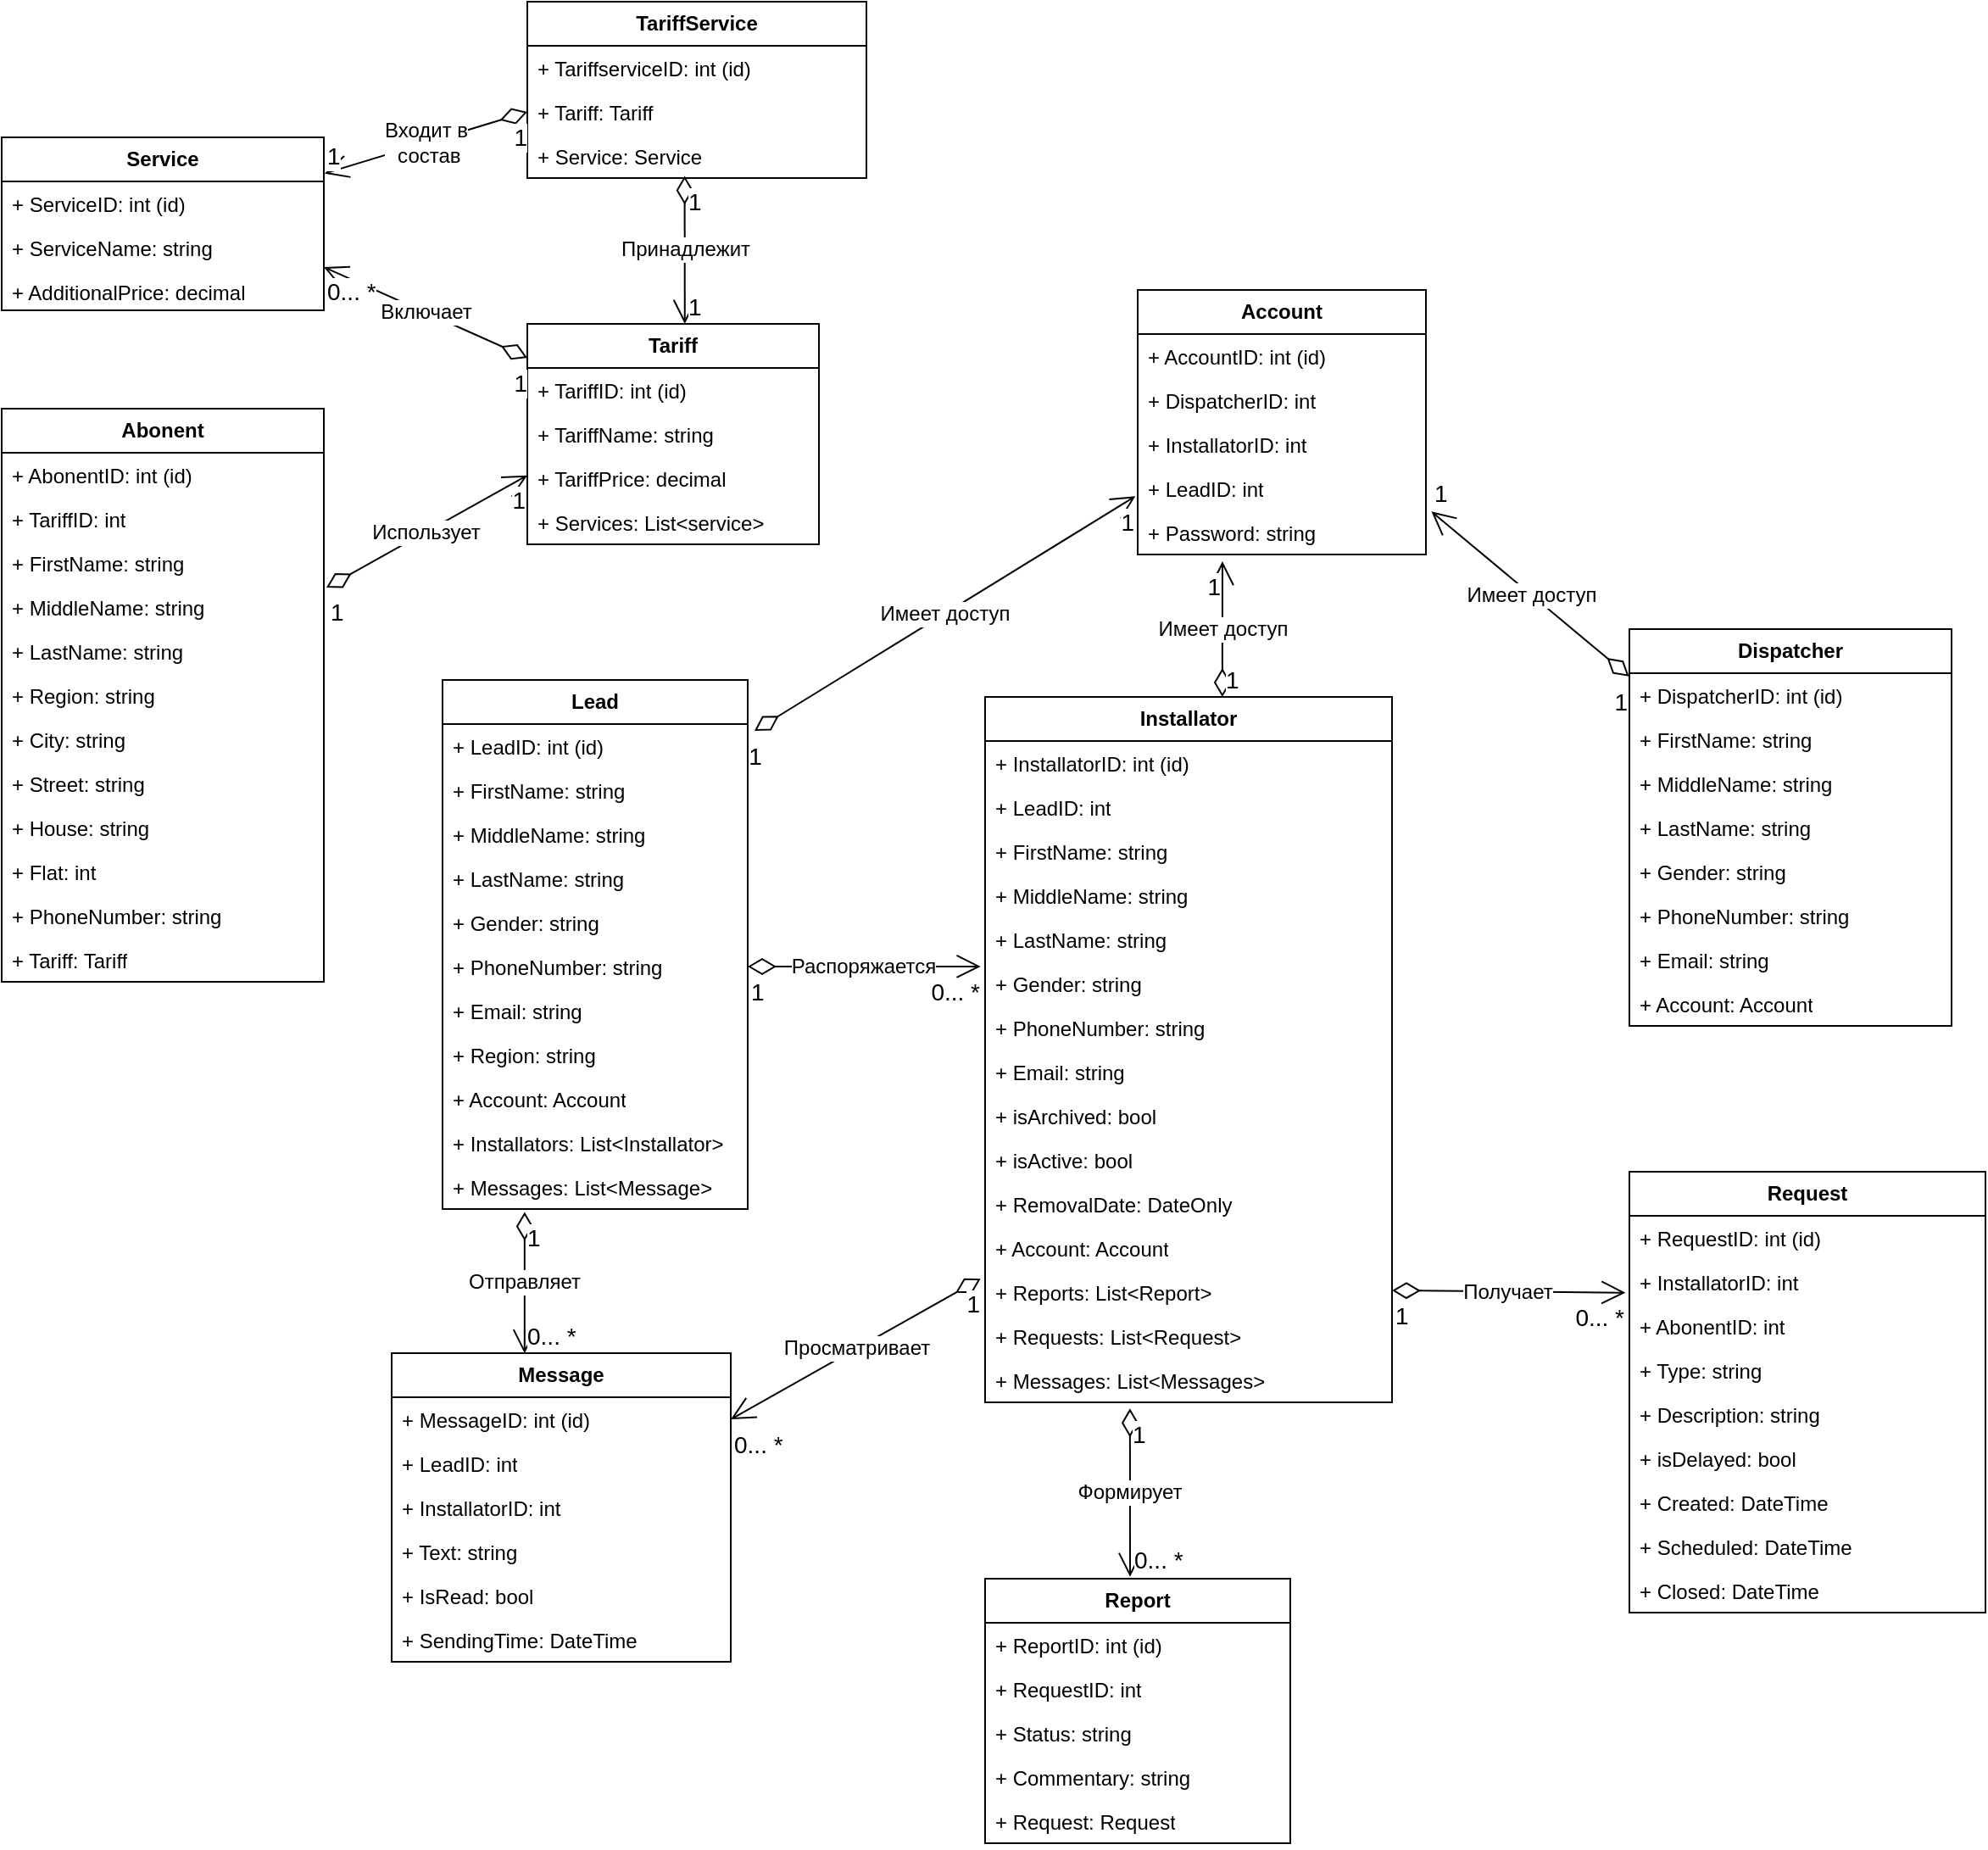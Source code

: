 <mxfile version="24.7.5">
  <diagram id="C5RBs43oDa-KdzZeNtuy" name="Page-1">
    <mxGraphModel dx="2226" dy="1195" grid="0" gridSize="10" guides="1" tooltips="1" connect="1" arrows="1" fold="1" page="1" pageScale="1" pageWidth="827" pageHeight="1169" math="0" shadow="0">
      <root>
        <mxCell id="WIyWlLk6GJQsqaUBKTNV-0" />
        <mxCell id="WIyWlLk6GJQsqaUBKTNV-1" parent="WIyWlLk6GJQsqaUBKTNV-0" />
        <mxCell id="ZygjGXT3M7OOx8VJVT66-5" value="Abonent" style="swimlane;fontStyle=1;childLayout=stackLayout;horizontal=1;startSize=26;fillColor=none;horizontalStack=0;resizeParent=1;resizeParentMax=0;resizeLast=0;collapsible=1;marginBottom=0;whiteSpace=wrap;html=1;fontSize=12;" parent="WIyWlLk6GJQsqaUBKTNV-1" vertex="1">
          <mxGeometry x="-50" y="430" width="190" height="338" as="geometry" />
        </mxCell>
        <mxCell id="ZygjGXT3M7OOx8VJVT66-6" value="+ AbonentID: int (id)" style="text;strokeColor=none;fillColor=none;align=left;verticalAlign=top;spacingLeft=4;spacingRight=4;overflow=hidden;rotatable=0;points=[[0,0.5],[1,0.5]];portConstraint=eastwest;whiteSpace=wrap;html=1;" parent="ZygjGXT3M7OOx8VJVT66-5" vertex="1">
          <mxGeometry y="26" width="190" height="26" as="geometry" />
        </mxCell>
        <mxCell id="ZygjGXT3M7OOx8VJVT66-7" value="+ TariffID: int" style="text;strokeColor=none;fillColor=none;align=left;verticalAlign=top;spacingLeft=4;spacingRight=4;overflow=hidden;rotatable=0;points=[[0,0.5],[1,0.5]];portConstraint=eastwest;whiteSpace=wrap;html=1;" parent="ZygjGXT3M7OOx8VJVT66-5" vertex="1">
          <mxGeometry y="52" width="190" height="26" as="geometry" />
        </mxCell>
        <mxCell id="ZygjGXT3M7OOx8VJVT66-8" value="+ FirstName: string" style="text;strokeColor=none;fillColor=none;align=left;verticalAlign=top;spacingLeft=4;spacingRight=4;overflow=hidden;rotatable=0;points=[[0,0.5],[1,0.5]];portConstraint=eastwest;whiteSpace=wrap;html=1;" parent="ZygjGXT3M7OOx8VJVT66-5" vertex="1">
          <mxGeometry y="78" width="190" height="26" as="geometry" />
        </mxCell>
        <mxCell id="ZygjGXT3M7OOx8VJVT66-57" value="+ MiddleName: string" style="text;strokeColor=none;fillColor=none;align=left;verticalAlign=top;spacingLeft=4;spacingRight=4;overflow=hidden;rotatable=0;points=[[0,0.5],[1,0.5]];portConstraint=eastwest;whiteSpace=wrap;html=1;" parent="ZygjGXT3M7OOx8VJVT66-5" vertex="1">
          <mxGeometry y="104" width="190" height="26" as="geometry" />
        </mxCell>
        <mxCell id="ZygjGXT3M7OOx8VJVT66-56" value="+ LastName: string" style="text;strokeColor=none;fillColor=none;align=left;verticalAlign=top;spacingLeft=4;spacingRight=4;overflow=hidden;rotatable=0;points=[[0,0.5],[1,0.5]];portConstraint=eastwest;whiteSpace=wrap;html=1;" parent="ZygjGXT3M7OOx8VJVT66-5" vertex="1">
          <mxGeometry y="130" width="190" height="26" as="geometry" />
        </mxCell>
        <mxCell id="ZygjGXT3M7OOx8VJVT66-55" value="+ Region: string" style="text;strokeColor=none;fillColor=none;align=left;verticalAlign=top;spacingLeft=4;spacingRight=4;overflow=hidden;rotatable=0;points=[[0,0.5],[1,0.5]];portConstraint=eastwest;whiteSpace=wrap;html=1;" parent="ZygjGXT3M7OOx8VJVT66-5" vertex="1">
          <mxGeometry y="156" width="190" height="26" as="geometry" />
        </mxCell>
        <mxCell id="ZygjGXT3M7OOx8VJVT66-54" value="+ City: string" style="text;strokeColor=none;fillColor=none;align=left;verticalAlign=top;spacingLeft=4;spacingRight=4;overflow=hidden;rotatable=0;points=[[0,0.5],[1,0.5]];portConstraint=eastwest;whiteSpace=wrap;html=1;" parent="ZygjGXT3M7OOx8VJVT66-5" vertex="1">
          <mxGeometry y="182" width="190" height="26" as="geometry" />
        </mxCell>
        <mxCell id="ZygjGXT3M7OOx8VJVT66-53" value="+ Street: string" style="text;strokeColor=none;fillColor=none;align=left;verticalAlign=top;spacingLeft=4;spacingRight=4;overflow=hidden;rotatable=0;points=[[0,0.5],[1,0.5]];portConstraint=eastwest;whiteSpace=wrap;html=1;" parent="ZygjGXT3M7OOx8VJVT66-5" vertex="1">
          <mxGeometry y="208" width="190" height="26" as="geometry" />
        </mxCell>
        <mxCell id="ZygjGXT3M7OOx8VJVT66-52" value="+ House: string" style="text;strokeColor=none;fillColor=none;align=left;verticalAlign=top;spacingLeft=4;spacingRight=4;overflow=hidden;rotatable=0;points=[[0,0.5],[1,0.5]];portConstraint=eastwest;whiteSpace=wrap;html=1;" parent="ZygjGXT3M7OOx8VJVT66-5" vertex="1">
          <mxGeometry y="234" width="190" height="26" as="geometry" />
        </mxCell>
        <mxCell id="ZygjGXT3M7OOx8VJVT66-51" value="+ Flat: int" style="text;strokeColor=none;fillColor=none;align=left;verticalAlign=top;spacingLeft=4;spacingRight=4;overflow=hidden;rotatable=0;points=[[0,0.5],[1,0.5]];portConstraint=eastwest;whiteSpace=wrap;html=1;" parent="ZygjGXT3M7OOx8VJVT66-5" vertex="1">
          <mxGeometry y="260" width="190" height="26" as="geometry" />
        </mxCell>
        <mxCell id="ZygjGXT3M7OOx8VJVT66-50" value="+ PhoneNumber: string" style="text;strokeColor=none;fillColor=none;align=left;verticalAlign=top;spacingLeft=4;spacingRight=4;overflow=hidden;rotatable=0;points=[[0,0.5],[1,0.5]];portConstraint=eastwest;whiteSpace=wrap;html=1;" parent="ZygjGXT3M7OOx8VJVT66-5" vertex="1">
          <mxGeometry y="286" width="190" height="26" as="geometry" />
        </mxCell>
        <mxCell id="ZygjGXT3M7OOx8VJVT66-49" value="+ Tariff: Tariff" style="text;strokeColor=none;fillColor=none;align=left;verticalAlign=top;spacingLeft=4;spacingRight=4;overflow=hidden;rotatable=0;points=[[0,0.5],[1,0.5]];portConstraint=eastwest;whiteSpace=wrap;html=1;" parent="ZygjGXT3M7OOx8VJVT66-5" vertex="1">
          <mxGeometry y="312" width="190" height="26" as="geometry" />
        </mxCell>
        <mxCell id="ZygjGXT3M7OOx8VJVT66-9" value="Account" style="swimlane;fontStyle=1;childLayout=stackLayout;horizontal=1;startSize=26;fillColor=none;horizontalStack=0;resizeParent=1;resizeParentMax=0;resizeLast=0;collapsible=1;marginBottom=0;whiteSpace=wrap;html=1;fontSize=12;" parent="WIyWlLk6GJQsqaUBKTNV-1" vertex="1">
          <mxGeometry x="620" y="360" width="170" height="156" as="geometry" />
        </mxCell>
        <mxCell id="ZygjGXT3M7OOx8VJVT66-10" value="+ AccountID: int (id)" style="text;strokeColor=none;fillColor=none;align=left;verticalAlign=top;spacingLeft=4;spacingRight=4;overflow=hidden;rotatable=0;points=[[0,0.5],[1,0.5]];portConstraint=eastwest;whiteSpace=wrap;html=1;" parent="ZygjGXT3M7OOx8VJVT66-9" vertex="1">
          <mxGeometry y="26" width="170" height="26" as="geometry" />
        </mxCell>
        <mxCell id="ZygjGXT3M7OOx8VJVT66-11" value="+ DispatcherID: int" style="text;strokeColor=none;fillColor=none;align=left;verticalAlign=top;spacingLeft=4;spacingRight=4;overflow=hidden;rotatable=0;points=[[0,0.5],[1,0.5]];portConstraint=eastwest;whiteSpace=wrap;html=1;" parent="ZygjGXT3M7OOx8VJVT66-9" vertex="1">
          <mxGeometry y="52" width="170" height="26" as="geometry" />
        </mxCell>
        <mxCell id="ZygjGXT3M7OOx8VJVT66-12" value="+ InstallatorID: int" style="text;strokeColor=none;fillColor=none;align=left;verticalAlign=top;spacingLeft=4;spacingRight=4;overflow=hidden;rotatable=0;points=[[0,0.5],[1,0.5]];portConstraint=eastwest;whiteSpace=wrap;html=1;" parent="ZygjGXT3M7OOx8VJVT66-9" vertex="1">
          <mxGeometry y="78" width="170" height="26" as="geometry" />
        </mxCell>
        <mxCell id="ZygjGXT3M7OOx8VJVT66-59" value="+ LeadID: int" style="text;strokeColor=none;fillColor=none;align=left;verticalAlign=top;spacingLeft=4;spacingRight=4;overflow=hidden;rotatable=0;points=[[0,0.5],[1,0.5]];portConstraint=eastwest;whiteSpace=wrap;html=1;" parent="ZygjGXT3M7OOx8VJVT66-9" vertex="1">
          <mxGeometry y="104" width="170" height="26" as="geometry" />
        </mxCell>
        <mxCell id="ZygjGXT3M7OOx8VJVT66-58" value="+ Password: string" style="text;strokeColor=none;fillColor=none;align=left;verticalAlign=top;spacingLeft=4;spacingRight=4;overflow=hidden;rotatable=0;points=[[0,0.5],[1,0.5]];portConstraint=eastwest;whiteSpace=wrap;html=1;" parent="ZygjGXT3M7OOx8VJVT66-9" vertex="1">
          <mxGeometry y="130" width="170" height="26" as="geometry" />
        </mxCell>
        <mxCell id="ZygjGXT3M7OOx8VJVT66-13" value="Dispatcher" style="swimlane;fontStyle=1;childLayout=stackLayout;horizontal=1;startSize=26;fillColor=none;horizontalStack=0;resizeParent=1;resizeParentMax=0;resizeLast=0;collapsible=1;marginBottom=0;whiteSpace=wrap;html=1;fontSize=12;" parent="WIyWlLk6GJQsqaUBKTNV-1" vertex="1">
          <mxGeometry x="910" y="560" width="190" height="234" as="geometry" />
        </mxCell>
        <mxCell id="ZygjGXT3M7OOx8VJVT66-14" value="+ DispatcherID: int (id)" style="text;strokeColor=none;fillColor=none;align=left;verticalAlign=top;spacingLeft=4;spacingRight=4;overflow=hidden;rotatable=0;points=[[0,0.5],[1,0.5]];portConstraint=eastwest;whiteSpace=wrap;html=1;" parent="ZygjGXT3M7OOx8VJVT66-13" vertex="1">
          <mxGeometry y="26" width="190" height="26" as="geometry" />
        </mxCell>
        <mxCell id="ZygjGXT3M7OOx8VJVT66-15" value="+ FirstName: string" style="text;strokeColor=none;fillColor=none;align=left;verticalAlign=top;spacingLeft=4;spacingRight=4;overflow=hidden;rotatable=0;points=[[0,0.5],[1,0.5]];portConstraint=eastwest;whiteSpace=wrap;html=1;" parent="ZygjGXT3M7OOx8VJVT66-13" vertex="1">
          <mxGeometry y="52" width="190" height="26" as="geometry" />
        </mxCell>
        <mxCell id="ZygjGXT3M7OOx8VJVT66-16" value="+ MiddleName: string" style="text;strokeColor=none;fillColor=none;align=left;verticalAlign=top;spacingLeft=4;spacingRight=4;overflow=hidden;rotatable=0;points=[[0,0.5],[1,0.5]];portConstraint=eastwest;whiteSpace=wrap;html=1;" parent="ZygjGXT3M7OOx8VJVT66-13" vertex="1">
          <mxGeometry y="78" width="190" height="26" as="geometry" />
        </mxCell>
        <mxCell id="ZygjGXT3M7OOx8VJVT66-64" value="+ LastName: string" style="text;strokeColor=none;fillColor=none;align=left;verticalAlign=top;spacingLeft=4;spacingRight=4;overflow=hidden;rotatable=0;points=[[0,0.5],[1,0.5]];portConstraint=eastwest;whiteSpace=wrap;html=1;" parent="ZygjGXT3M7OOx8VJVT66-13" vertex="1">
          <mxGeometry y="104" width="190" height="26" as="geometry" />
        </mxCell>
        <mxCell id="ZygjGXT3M7OOx8VJVT66-63" value="+ Gender: string" style="text;strokeColor=none;fillColor=none;align=left;verticalAlign=top;spacingLeft=4;spacingRight=4;overflow=hidden;rotatable=0;points=[[0,0.5],[1,0.5]];portConstraint=eastwest;whiteSpace=wrap;html=1;" parent="ZygjGXT3M7OOx8VJVT66-13" vertex="1">
          <mxGeometry y="130" width="190" height="26" as="geometry" />
        </mxCell>
        <mxCell id="ZygjGXT3M7OOx8VJVT66-62" value="+ PhoneNumber: string" style="text;strokeColor=none;fillColor=none;align=left;verticalAlign=top;spacingLeft=4;spacingRight=4;overflow=hidden;rotatable=0;points=[[0,0.5],[1,0.5]];portConstraint=eastwest;whiteSpace=wrap;html=1;" parent="ZygjGXT3M7OOx8VJVT66-13" vertex="1">
          <mxGeometry y="156" width="190" height="26" as="geometry" />
        </mxCell>
        <mxCell id="ZygjGXT3M7OOx8VJVT66-61" value="+ Email: string" style="text;strokeColor=none;fillColor=none;align=left;verticalAlign=top;spacingLeft=4;spacingRight=4;overflow=hidden;rotatable=0;points=[[0,0.5],[1,0.5]];portConstraint=eastwest;whiteSpace=wrap;html=1;" parent="ZygjGXT3M7OOx8VJVT66-13" vertex="1">
          <mxGeometry y="182" width="190" height="26" as="geometry" />
        </mxCell>
        <mxCell id="ZygjGXT3M7OOx8VJVT66-60" value="+ Account: Account" style="text;strokeColor=none;fillColor=none;align=left;verticalAlign=top;spacingLeft=4;spacingRight=4;overflow=hidden;rotatable=0;points=[[0,0.5],[1,0.5]];portConstraint=eastwest;whiteSpace=wrap;html=1;" parent="ZygjGXT3M7OOx8VJVT66-13" vertex="1">
          <mxGeometry y="208" width="190" height="26" as="geometry" />
        </mxCell>
        <mxCell id="ZygjGXT3M7OOx8VJVT66-17" value="Installator" style="swimlane;fontStyle=1;childLayout=stackLayout;horizontal=1;startSize=26;fillColor=none;horizontalStack=0;resizeParent=1;resizeParentMax=0;resizeLast=0;collapsible=1;marginBottom=0;whiteSpace=wrap;html=1;fontSize=12;" parent="WIyWlLk6GJQsqaUBKTNV-1" vertex="1">
          <mxGeometry x="530" y="600" width="240" height="416" as="geometry" />
        </mxCell>
        <mxCell id="ZygjGXT3M7OOx8VJVT66-18" value="+ InstallatorID: int (id)" style="text;strokeColor=none;fillColor=none;align=left;verticalAlign=top;spacingLeft=4;spacingRight=4;overflow=hidden;rotatable=0;points=[[0,0.5],[1,0.5]];portConstraint=eastwest;whiteSpace=wrap;html=1;" parent="ZygjGXT3M7OOx8VJVT66-17" vertex="1">
          <mxGeometry y="26" width="240" height="26" as="geometry" />
        </mxCell>
        <mxCell id="ZygjGXT3M7OOx8VJVT66-76" value="+ LeadID: int" style="text;strokeColor=none;fillColor=none;align=left;verticalAlign=top;spacingLeft=4;spacingRight=4;overflow=hidden;rotatable=0;points=[[0,0.5],[1,0.5]];portConstraint=eastwest;whiteSpace=wrap;html=1;" parent="ZygjGXT3M7OOx8VJVT66-17" vertex="1">
          <mxGeometry y="52" width="240" height="26" as="geometry" />
        </mxCell>
        <mxCell id="ZygjGXT3M7OOx8VJVT66-75" value="+ FirstName: string" style="text;strokeColor=none;fillColor=none;align=left;verticalAlign=top;spacingLeft=4;spacingRight=4;overflow=hidden;rotatable=0;points=[[0,0.5],[1,0.5]];portConstraint=eastwest;whiteSpace=wrap;html=1;" parent="ZygjGXT3M7OOx8VJVT66-17" vertex="1">
          <mxGeometry y="78" width="240" height="26" as="geometry" />
        </mxCell>
        <mxCell id="ZygjGXT3M7OOx8VJVT66-74" value="+ MiddleName: string" style="text;strokeColor=none;fillColor=none;align=left;verticalAlign=top;spacingLeft=4;spacingRight=4;overflow=hidden;rotatable=0;points=[[0,0.5],[1,0.5]];portConstraint=eastwest;whiteSpace=wrap;html=1;" parent="ZygjGXT3M7OOx8VJVT66-17" vertex="1">
          <mxGeometry y="104" width="240" height="26" as="geometry" />
        </mxCell>
        <mxCell id="ZygjGXT3M7OOx8VJVT66-73" value="+ LastName: string" style="text;strokeColor=none;fillColor=none;align=left;verticalAlign=top;spacingLeft=4;spacingRight=4;overflow=hidden;rotatable=0;points=[[0,0.5],[1,0.5]];portConstraint=eastwest;whiteSpace=wrap;html=1;" parent="ZygjGXT3M7OOx8VJVT66-17" vertex="1">
          <mxGeometry y="130" width="240" height="26" as="geometry" />
        </mxCell>
        <mxCell id="ZygjGXT3M7OOx8VJVT66-72" value="+ Gender: string" style="text;strokeColor=none;fillColor=none;align=left;verticalAlign=top;spacingLeft=4;spacingRight=4;overflow=hidden;rotatable=0;points=[[0,0.5],[1,0.5]];portConstraint=eastwest;whiteSpace=wrap;html=1;" parent="ZygjGXT3M7OOx8VJVT66-17" vertex="1">
          <mxGeometry y="156" width="240" height="26" as="geometry" />
        </mxCell>
        <mxCell id="ZygjGXT3M7OOx8VJVT66-71" value="+ PhoneNumber: string" style="text;strokeColor=none;fillColor=none;align=left;verticalAlign=top;spacingLeft=4;spacingRight=4;overflow=hidden;rotatable=0;points=[[0,0.5],[1,0.5]];portConstraint=eastwest;whiteSpace=wrap;html=1;" parent="ZygjGXT3M7OOx8VJVT66-17" vertex="1">
          <mxGeometry y="182" width="240" height="26" as="geometry" />
        </mxCell>
        <mxCell id="ZygjGXT3M7OOx8VJVT66-70" value="+ Email: string" style="text;strokeColor=none;fillColor=none;align=left;verticalAlign=top;spacingLeft=4;spacingRight=4;overflow=hidden;rotatable=0;points=[[0,0.5],[1,0.5]];portConstraint=eastwest;whiteSpace=wrap;html=1;" parent="ZygjGXT3M7OOx8VJVT66-17" vertex="1">
          <mxGeometry y="208" width="240" height="26" as="geometry" />
        </mxCell>
        <mxCell id="ZygjGXT3M7OOx8VJVT66-69" value="+ isArchived: bool" style="text;strokeColor=none;fillColor=none;align=left;verticalAlign=top;spacingLeft=4;spacingRight=4;overflow=hidden;rotatable=0;points=[[0,0.5],[1,0.5]];portConstraint=eastwest;whiteSpace=wrap;html=1;" parent="ZygjGXT3M7OOx8VJVT66-17" vertex="1">
          <mxGeometry y="234" width="240" height="26" as="geometry" />
        </mxCell>
        <mxCell id="ZygjGXT3M7OOx8VJVT66-68" value="+ isActive: bool" style="text;strokeColor=none;fillColor=none;align=left;verticalAlign=top;spacingLeft=4;spacingRight=4;overflow=hidden;rotatable=0;points=[[0,0.5],[1,0.5]];portConstraint=eastwest;whiteSpace=wrap;html=1;" parent="ZygjGXT3M7OOx8VJVT66-17" vertex="1">
          <mxGeometry y="260" width="240" height="26" as="geometry" />
        </mxCell>
        <mxCell id="ZygjGXT3M7OOx8VJVT66-67" value="+ RemovalDate: DateOnly" style="text;strokeColor=none;fillColor=none;align=left;verticalAlign=top;spacingLeft=4;spacingRight=4;overflow=hidden;rotatable=0;points=[[0,0.5],[1,0.5]];portConstraint=eastwest;whiteSpace=wrap;html=1;" parent="ZygjGXT3M7OOx8VJVT66-17" vertex="1">
          <mxGeometry y="286" width="240" height="26" as="geometry" />
        </mxCell>
        <mxCell id="ZygjGXT3M7OOx8VJVT66-66" value="+ Account: Account" style="text;strokeColor=none;fillColor=none;align=left;verticalAlign=top;spacingLeft=4;spacingRight=4;overflow=hidden;rotatable=0;points=[[0,0.5],[1,0.5]];portConstraint=eastwest;whiteSpace=wrap;html=1;" parent="ZygjGXT3M7OOx8VJVT66-17" vertex="1">
          <mxGeometry y="312" width="240" height="26" as="geometry" />
        </mxCell>
        <mxCell id="ZygjGXT3M7OOx8VJVT66-65" value="+ Reports: List&amp;lt;Report&amp;gt;" style="text;strokeColor=none;fillColor=none;align=left;verticalAlign=top;spacingLeft=4;spacingRight=4;overflow=hidden;rotatable=0;points=[[0,0.5],[1,0.5]];portConstraint=eastwest;whiteSpace=wrap;html=1;" parent="ZygjGXT3M7OOx8VJVT66-17" vertex="1">
          <mxGeometry y="338" width="240" height="26" as="geometry" />
        </mxCell>
        <mxCell id="ZygjGXT3M7OOx8VJVT66-19" value="+ Requests: List&amp;lt;Request&amp;gt;" style="text;strokeColor=none;fillColor=none;align=left;verticalAlign=top;spacingLeft=4;spacingRight=4;overflow=hidden;rotatable=0;points=[[0,0.5],[1,0.5]];portConstraint=eastwest;whiteSpace=wrap;html=1;" parent="ZygjGXT3M7OOx8VJVT66-17" vertex="1">
          <mxGeometry y="364" width="240" height="26" as="geometry" />
        </mxCell>
        <mxCell id="ZygjGXT3M7OOx8VJVT66-20" value="+ Messages: List&amp;lt;Messages&amp;gt;" style="text;strokeColor=none;fillColor=none;align=left;verticalAlign=top;spacingLeft=4;spacingRight=4;overflow=hidden;rotatable=0;points=[[0,0.5],[1,0.5]];portConstraint=eastwest;whiteSpace=wrap;html=1;" parent="ZygjGXT3M7OOx8VJVT66-17" vertex="1">
          <mxGeometry y="390" width="240" height="26" as="geometry" />
        </mxCell>
        <mxCell id="ZygjGXT3M7OOx8VJVT66-21" value="Lead" style="swimlane;fontStyle=1;childLayout=stackLayout;horizontal=1;startSize=26;fillColor=none;horizontalStack=0;resizeParent=1;resizeParentMax=0;resizeLast=0;collapsible=1;marginBottom=0;whiteSpace=wrap;html=1;fontSize=12;" parent="WIyWlLk6GJQsqaUBKTNV-1" vertex="1">
          <mxGeometry x="210" y="590" width="180" height="312" as="geometry" />
        </mxCell>
        <mxCell id="ZygjGXT3M7OOx8VJVT66-22" value="+ LeadID: int (id)" style="text;strokeColor=none;fillColor=none;align=left;verticalAlign=top;spacingLeft=4;spacingRight=4;overflow=hidden;rotatable=0;points=[[0,0.5],[1,0.5]];portConstraint=eastwest;whiteSpace=wrap;html=1;" parent="ZygjGXT3M7OOx8VJVT66-21" vertex="1">
          <mxGeometry y="26" width="180" height="26" as="geometry" />
        </mxCell>
        <mxCell id="ZygjGXT3M7OOx8VJVT66-23" value="+ FirstName: string" style="text;strokeColor=none;fillColor=none;align=left;verticalAlign=top;spacingLeft=4;spacingRight=4;overflow=hidden;rotatable=0;points=[[0,0.5],[1,0.5]];portConstraint=eastwest;whiteSpace=wrap;html=1;" parent="ZygjGXT3M7OOx8VJVT66-21" vertex="1">
          <mxGeometry y="52" width="180" height="26" as="geometry" />
        </mxCell>
        <mxCell id="ZygjGXT3M7OOx8VJVT66-24" value="+ MiddleName: string" style="text;strokeColor=none;fillColor=none;align=left;verticalAlign=top;spacingLeft=4;spacingRight=4;overflow=hidden;rotatable=0;points=[[0,0.5],[1,0.5]];portConstraint=eastwest;whiteSpace=wrap;html=1;" parent="ZygjGXT3M7OOx8VJVT66-21" vertex="1">
          <mxGeometry y="78" width="180" height="26" as="geometry" />
        </mxCell>
        <mxCell id="ZygjGXT3M7OOx8VJVT66-77" value="+ LastName: string" style="text;strokeColor=none;fillColor=none;align=left;verticalAlign=top;spacingLeft=4;spacingRight=4;overflow=hidden;rotatable=0;points=[[0,0.5],[1,0.5]];portConstraint=eastwest;whiteSpace=wrap;html=1;" parent="ZygjGXT3M7OOx8VJVT66-21" vertex="1">
          <mxGeometry y="104" width="180" height="26" as="geometry" />
        </mxCell>
        <mxCell id="ZygjGXT3M7OOx8VJVT66-78" value="+ Gender: string" style="text;strokeColor=none;fillColor=none;align=left;verticalAlign=top;spacingLeft=4;spacingRight=4;overflow=hidden;rotatable=0;points=[[0,0.5],[1,0.5]];portConstraint=eastwest;whiteSpace=wrap;html=1;" parent="ZygjGXT3M7OOx8VJVT66-21" vertex="1">
          <mxGeometry y="130" width="180" height="26" as="geometry" />
        </mxCell>
        <mxCell id="ZygjGXT3M7OOx8VJVT66-79" value="+ PhoneNumber: string" style="text;strokeColor=none;fillColor=none;align=left;verticalAlign=top;spacingLeft=4;spacingRight=4;overflow=hidden;rotatable=0;points=[[0,0.5],[1,0.5]];portConstraint=eastwest;whiteSpace=wrap;html=1;" parent="ZygjGXT3M7OOx8VJVT66-21" vertex="1">
          <mxGeometry y="156" width="180" height="26" as="geometry" />
        </mxCell>
        <mxCell id="ZygjGXT3M7OOx8VJVT66-80" value="+ Email: string" style="text;strokeColor=none;fillColor=none;align=left;verticalAlign=top;spacingLeft=4;spacingRight=4;overflow=hidden;rotatable=0;points=[[0,0.5],[1,0.5]];portConstraint=eastwest;whiteSpace=wrap;html=1;" parent="ZygjGXT3M7OOx8VJVT66-21" vertex="1">
          <mxGeometry y="182" width="180" height="26" as="geometry" />
        </mxCell>
        <mxCell id="ZygjGXT3M7OOx8VJVT66-81" value="+ Region: string" style="text;strokeColor=none;fillColor=none;align=left;verticalAlign=top;spacingLeft=4;spacingRight=4;overflow=hidden;rotatable=0;points=[[0,0.5],[1,0.5]];portConstraint=eastwest;whiteSpace=wrap;html=1;" parent="ZygjGXT3M7OOx8VJVT66-21" vertex="1">
          <mxGeometry y="208" width="180" height="26" as="geometry" />
        </mxCell>
        <mxCell id="ZygjGXT3M7OOx8VJVT66-82" value="+ Account: Account" style="text;strokeColor=none;fillColor=none;align=left;verticalAlign=top;spacingLeft=4;spacingRight=4;overflow=hidden;rotatable=0;points=[[0,0.5],[1,0.5]];portConstraint=eastwest;whiteSpace=wrap;html=1;" parent="ZygjGXT3M7OOx8VJVT66-21" vertex="1">
          <mxGeometry y="234" width="180" height="26" as="geometry" />
        </mxCell>
        <mxCell id="ZygjGXT3M7OOx8VJVT66-83" value="+ Installators: List&amp;lt;Installator&amp;gt;" style="text;strokeColor=none;fillColor=none;align=left;verticalAlign=top;spacingLeft=4;spacingRight=4;overflow=hidden;rotatable=0;points=[[0,0.5],[1,0.5]];portConstraint=eastwest;whiteSpace=wrap;html=1;" parent="ZygjGXT3M7OOx8VJVT66-21" vertex="1">
          <mxGeometry y="260" width="180" height="26" as="geometry" />
        </mxCell>
        <mxCell id="ZygjGXT3M7OOx8VJVT66-84" value="+ Messages: List&amp;lt;Message&amp;gt;" style="text;strokeColor=none;fillColor=none;align=left;verticalAlign=top;spacingLeft=4;spacingRight=4;overflow=hidden;rotatable=0;points=[[0,0.5],[1,0.5]];portConstraint=eastwest;whiteSpace=wrap;html=1;" parent="ZygjGXT3M7OOx8VJVT66-21" vertex="1">
          <mxGeometry y="286" width="180" height="26" as="geometry" />
        </mxCell>
        <mxCell id="ZygjGXT3M7OOx8VJVT66-25" value="Message" style="swimlane;fontStyle=1;childLayout=stackLayout;horizontal=1;startSize=26;fillColor=none;horizontalStack=0;resizeParent=1;resizeParentMax=0;resizeLast=0;collapsible=1;marginBottom=0;whiteSpace=wrap;html=1;fontSize=12;" parent="WIyWlLk6GJQsqaUBKTNV-1" vertex="1">
          <mxGeometry x="180" y="987" width="200" height="182" as="geometry" />
        </mxCell>
        <mxCell id="ZygjGXT3M7OOx8VJVT66-26" value="+ MessageID: int (id)" style="text;strokeColor=none;fillColor=none;align=left;verticalAlign=top;spacingLeft=4;spacingRight=4;overflow=hidden;rotatable=0;points=[[0,0.5],[1,0.5]];portConstraint=eastwest;whiteSpace=wrap;html=1;" parent="ZygjGXT3M7OOx8VJVT66-25" vertex="1">
          <mxGeometry y="26" width="200" height="26" as="geometry" />
        </mxCell>
        <mxCell id="ZygjGXT3M7OOx8VJVT66-87" value="+ LeadID: int" style="text;strokeColor=none;fillColor=none;align=left;verticalAlign=top;spacingLeft=4;spacingRight=4;overflow=hidden;rotatable=0;points=[[0,0.5],[1,0.5]];portConstraint=eastwest;whiteSpace=wrap;html=1;" parent="ZygjGXT3M7OOx8VJVT66-25" vertex="1">
          <mxGeometry y="52" width="200" height="26" as="geometry" />
        </mxCell>
        <mxCell id="ZygjGXT3M7OOx8VJVT66-86" value="+ InstallatorID: int" style="text;strokeColor=none;fillColor=none;align=left;verticalAlign=top;spacingLeft=4;spacingRight=4;overflow=hidden;rotatable=0;points=[[0,0.5],[1,0.5]];portConstraint=eastwest;whiteSpace=wrap;html=1;" parent="ZygjGXT3M7OOx8VJVT66-25" vertex="1">
          <mxGeometry y="78" width="200" height="26" as="geometry" />
        </mxCell>
        <mxCell id="ZygjGXT3M7OOx8VJVT66-85" value="+ Text: string" style="text;strokeColor=none;fillColor=none;align=left;verticalAlign=top;spacingLeft=4;spacingRight=4;overflow=hidden;rotatable=0;points=[[0,0.5],[1,0.5]];portConstraint=eastwest;whiteSpace=wrap;html=1;" parent="ZygjGXT3M7OOx8VJVT66-25" vertex="1">
          <mxGeometry y="104" width="200" height="26" as="geometry" />
        </mxCell>
        <mxCell id="ZygjGXT3M7OOx8VJVT66-27" value="+ IsRead: bool" style="text;strokeColor=none;fillColor=none;align=left;verticalAlign=top;spacingLeft=4;spacingRight=4;overflow=hidden;rotatable=0;points=[[0,0.5],[1,0.5]];portConstraint=eastwest;whiteSpace=wrap;html=1;" parent="ZygjGXT3M7OOx8VJVT66-25" vertex="1">
          <mxGeometry y="130" width="200" height="26" as="geometry" />
        </mxCell>
        <mxCell id="ZygjGXT3M7OOx8VJVT66-28" value="+ SendingTime: DateTime" style="text;strokeColor=none;fillColor=none;align=left;verticalAlign=top;spacingLeft=4;spacingRight=4;overflow=hidden;rotatable=0;points=[[0,0.5],[1,0.5]];portConstraint=eastwest;whiteSpace=wrap;html=1;" parent="ZygjGXT3M7OOx8VJVT66-25" vertex="1">
          <mxGeometry y="156" width="200" height="26" as="geometry" />
        </mxCell>
        <mxCell id="ZygjGXT3M7OOx8VJVT66-29" value="Report" style="swimlane;fontStyle=1;childLayout=stackLayout;horizontal=1;startSize=26;fillColor=none;horizontalStack=0;resizeParent=1;resizeParentMax=0;resizeLast=0;collapsible=1;marginBottom=0;whiteSpace=wrap;html=1;fontSize=12;" parent="WIyWlLk6GJQsqaUBKTNV-1" vertex="1">
          <mxGeometry x="530" y="1120" width="180" height="156" as="geometry" />
        </mxCell>
        <mxCell id="ZygjGXT3M7OOx8VJVT66-30" value="+ ReportID: int (id)" style="text;strokeColor=none;fillColor=none;align=left;verticalAlign=top;spacingLeft=4;spacingRight=4;overflow=hidden;rotatable=0;points=[[0,0.5],[1,0.5]];portConstraint=eastwest;whiteSpace=wrap;html=1;" parent="ZygjGXT3M7OOx8VJVT66-29" vertex="1">
          <mxGeometry y="26" width="180" height="26" as="geometry" />
        </mxCell>
        <mxCell id="ZygjGXT3M7OOx8VJVT66-31" value="+ RequestID: int" style="text;strokeColor=none;fillColor=none;align=left;verticalAlign=top;spacingLeft=4;spacingRight=4;overflow=hidden;rotatable=0;points=[[0,0.5],[1,0.5]];portConstraint=eastwest;whiteSpace=wrap;html=1;" parent="ZygjGXT3M7OOx8VJVT66-29" vertex="1">
          <mxGeometry y="52" width="180" height="26" as="geometry" />
        </mxCell>
        <mxCell id="ZygjGXT3M7OOx8VJVT66-89" value="+ Status: string" style="text;strokeColor=none;fillColor=none;align=left;verticalAlign=top;spacingLeft=4;spacingRight=4;overflow=hidden;rotatable=0;points=[[0,0.5],[1,0.5]];portConstraint=eastwest;whiteSpace=wrap;html=1;" parent="ZygjGXT3M7OOx8VJVT66-29" vertex="1">
          <mxGeometry y="78" width="180" height="26" as="geometry" />
        </mxCell>
        <mxCell id="ZygjGXT3M7OOx8VJVT66-88" value="+ Commentary: string" style="text;strokeColor=none;fillColor=none;align=left;verticalAlign=top;spacingLeft=4;spacingRight=4;overflow=hidden;rotatable=0;points=[[0,0.5],[1,0.5]];portConstraint=eastwest;whiteSpace=wrap;html=1;" parent="ZygjGXT3M7OOx8VJVT66-29" vertex="1">
          <mxGeometry y="104" width="180" height="26" as="geometry" />
        </mxCell>
        <mxCell id="ZygjGXT3M7OOx8VJVT66-32" value="+ Request: Request" style="text;strokeColor=none;fillColor=none;align=left;verticalAlign=top;spacingLeft=4;spacingRight=4;overflow=hidden;rotatable=0;points=[[0,0.5],[1,0.5]];portConstraint=eastwest;whiteSpace=wrap;html=1;" parent="ZygjGXT3M7OOx8VJVT66-29" vertex="1">
          <mxGeometry y="130" width="180" height="26" as="geometry" />
        </mxCell>
        <mxCell id="ZygjGXT3M7OOx8VJVT66-33" value="Request" style="swimlane;fontStyle=1;childLayout=stackLayout;horizontal=1;startSize=26;fillColor=none;horizontalStack=0;resizeParent=1;resizeParentMax=0;resizeLast=0;collapsible=1;marginBottom=0;whiteSpace=wrap;html=1;fontSize=12;" parent="WIyWlLk6GJQsqaUBKTNV-1" vertex="1">
          <mxGeometry x="910" y="880" width="210" height="260" as="geometry" />
        </mxCell>
        <mxCell id="ZygjGXT3M7OOx8VJVT66-34" value="+ RequestID: int (id)" style="text;strokeColor=none;fillColor=none;align=left;verticalAlign=top;spacingLeft=4;spacingRight=4;overflow=hidden;rotatable=0;points=[[0,0.5],[1,0.5]];portConstraint=eastwest;whiteSpace=wrap;html=1;" parent="ZygjGXT3M7OOx8VJVT66-33" vertex="1">
          <mxGeometry y="26" width="210" height="26" as="geometry" />
        </mxCell>
        <mxCell id="ZygjGXT3M7OOx8VJVT66-35" value="+ InstallatorID: int" style="text;strokeColor=none;fillColor=none;align=left;verticalAlign=top;spacingLeft=4;spacingRight=4;overflow=hidden;rotatable=0;points=[[0,0.5],[1,0.5]];portConstraint=eastwest;whiteSpace=wrap;html=1;" parent="ZygjGXT3M7OOx8VJVT66-33" vertex="1">
          <mxGeometry y="52" width="210" height="26" as="geometry" />
        </mxCell>
        <mxCell id="ZygjGXT3M7OOx8VJVT66-36" value="+ AbonentID: int" style="text;strokeColor=none;fillColor=none;align=left;verticalAlign=top;spacingLeft=4;spacingRight=4;overflow=hidden;rotatable=0;points=[[0,0.5],[1,0.5]];portConstraint=eastwest;whiteSpace=wrap;html=1;" parent="ZygjGXT3M7OOx8VJVT66-33" vertex="1">
          <mxGeometry y="78" width="210" height="26" as="geometry" />
        </mxCell>
        <mxCell id="ZygjGXT3M7OOx8VJVT66-90" value="+ Type: string" style="text;strokeColor=none;fillColor=none;align=left;verticalAlign=top;spacingLeft=4;spacingRight=4;overflow=hidden;rotatable=0;points=[[0,0.5],[1,0.5]];portConstraint=eastwest;whiteSpace=wrap;html=1;" parent="ZygjGXT3M7OOx8VJVT66-33" vertex="1">
          <mxGeometry y="104" width="210" height="26" as="geometry" />
        </mxCell>
        <mxCell id="ZygjGXT3M7OOx8VJVT66-91" value="+ Description: string" style="text;strokeColor=none;fillColor=none;align=left;verticalAlign=top;spacingLeft=4;spacingRight=4;overflow=hidden;rotatable=0;points=[[0,0.5],[1,0.5]];portConstraint=eastwest;whiteSpace=wrap;html=1;" parent="ZygjGXT3M7OOx8VJVT66-33" vertex="1">
          <mxGeometry y="130" width="210" height="26" as="geometry" />
        </mxCell>
        <mxCell id="ZygjGXT3M7OOx8VJVT66-92" value="+ isDelayed: bool" style="text;strokeColor=none;fillColor=none;align=left;verticalAlign=top;spacingLeft=4;spacingRight=4;overflow=hidden;rotatable=0;points=[[0,0.5],[1,0.5]];portConstraint=eastwest;whiteSpace=wrap;html=1;" parent="ZygjGXT3M7OOx8VJVT66-33" vertex="1">
          <mxGeometry y="156" width="210" height="26" as="geometry" />
        </mxCell>
        <mxCell id="ZygjGXT3M7OOx8VJVT66-93" value="+ Created: DateTime" style="text;strokeColor=none;fillColor=none;align=left;verticalAlign=top;spacingLeft=4;spacingRight=4;overflow=hidden;rotatable=0;points=[[0,0.5],[1,0.5]];portConstraint=eastwest;whiteSpace=wrap;html=1;" parent="ZygjGXT3M7OOx8VJVT66-33" vertex="1">
          <mxGeometry y="182" width="210" height="26" as="geometry" />
        </mxCell>
        <mxCell id="ZygjGXT3M7OOx8VJVT66-94" value="+ Scheduled: DateTime" style="text;strokeColor=none;fillColor=none;align=left;verticalAlign=top;spacingLeft=4;spacingRight=4;overflow=hidden;rotatable=0;points=[[0,0.5],[1,0.5]];portConstraint=eastwest;whiteSpace=wrap;html=1;" parent="ZygjGXT3M7OOx8VJVT66-33" vertex="1">
          <mxGeometry y="208" width="210" height="26" as="geometry" />
        </mxCell>
        <mxCell id="ZygjGXT3M7OOx8VJVT66-95" value="+ Closed: DateTime" style="text;strokeColor=none;fillColor=none;align=left;verticalAlign=top;spacingLeft=4;spacingRight=4;overflow=hidden;rotatable=0;points=[[0,0.5],[1,0.5]];portConstraint=eastwest;whiteSpace=wrap;html=1;" parent="ZygjGXT3M7OOx8VJVT66-33" vertex="1">
          <mxGeometry y="234" width="210" height="26" as="geometry" />
        </mxCell>
        <mxCell id="ZygjGXT3M7OOx8VJVT66-37" value="Service" style="swimlane;fontStyle=1;childLayout=stackLayout;horizontal=1;startSize=26;fillColor=none;horizontalStack=0;resizeParent=1;resizeParentMax=0;resizeLast=0;collapsible=1;marginBottom=0;whiteSpace=wrap;html=1;fontSize=12;" parent="WIyWlLk6GJQsqaUBKTNV-1" vertex="1">
          <mxGeometry x="-50" y="270" width="190" height="102" as="geometry" />
        </mxCell>
        <mxCell id="ZygjGXT3M7OOx8VJVT66-38" value="+ ServiceID: int (id)" style="text;strokeColor=none;fillColor=none;align=left;verticalAlign=top;spacingLeft=4;spacingRight=4;overflow=hidden;rotatable=0;points=[[0,0.5],[1,0.5]];portConstraint=eastwest;whiteSpace=wrap;html=1;" parent="ZygjGXT3M7OOx8VJVT66-37" vertex="1">
          <mxGeometry y="26" width="190" height="26" as="geometry" />
        </mxCell>
        <mxCell id="ZygjGXT3M7OOx8VJVT66-39" value="+ ServiceName: string" style="text;strokeColor=none;fillColor=none;align=left;verticalAlign=top;spacingLeft=4;spacingRight=4;overflow=hidden;rotatable=0;points=[[0,0.5],[1,0.5]];portConstraint=eastwest;whiteSpace=wrap;html=1;" parent="ZygjGXT3M7OOx8VJVT66-37" vertex="1">
          <mxGeometry y="52" width="190" height="26" as="geometry" />
        </mxCell>
        <mxCell id="ZygjGXT3M7OOx8VJVT66-40" value="+ AdditionalPrice: decimal" style="text;strokeColor=none;fillColor=none;align=left;verticalAlign=top;spacingLeft=4;spacingRight=4;overflow=hidden;rotatable=0;points=[[0,0.5],[1,0.5]];portConstraint=eastwest;whiteSpace=wrap;html=1;" parent="ZygjGXT3M7OOx8VJVT66-37" vertex="1">
          <mxGeometry y="78" width="190" height="24" as="geometry" />
        </mxCell>
        <mxCell id="ZygjGXT3M7OOx8VJVT66-41" value="Tariff" style="swimlane;fontStyle=1;childLayout=stackLayout;horizontal=1;startSize=26;fillColor=none;horizontalStack=0;resizeParent=1;resizeParentMax=0;resizeLast=0;collapsible=1;marginBottom=0;whiteSpace=wrap;html=1;fontSize=12;" parent="WIyWlLk6GJQsqaUBKTNV-1" vertex="1">
          <mxGeometry x="260" y="380" width="172" height="130" as="geometry" />
        </mxCell>
        <mxCell id="ZygjGXT3M7OOx8VJVT66-42" value="+ TariffID: int (id)" style="text;strokeColor=none;fillColor=none;align=left;verticalAlign=top;spacingLeft=4;spacingRight=4;overflow=hidden;rotatable=0;points=[[0,0.5],[1,0.5]];portConstraint=eastwest;whiteSpace=wrap;html=1;" parent="ZygjGXT3M7OOx8VJVT66-41" vertex="1">
          <mxGeometry y="26" width="172" height="26" as="geometry" />
        </mxCell>
        <mxCell id="ZygjGXT3M7OOx8VJVT66-43" value="+ TariffName: string" style="text;strokeColor=none;fillColor=none;align=left;verticalAlign=top;spacingLeft=4;spacingRight=4;overflow=hidden;rotatable=0;points=[[0,0.5],[1,0.5]];portConstraint=eastwest;whiteSpace=wrap;html=1;" parent="ZygjGXT3M7OOx8VJVT66-41" vertex="1">
          <mxGeometry y="52" width="172" height="26" as="geometry" />
        </mxCell>
        <mxCell id="ZygjGXT3M7OOx8VJVT66-44" value="+ TariffPrice: decimal" style="text;strokeColor=none;fillColor=none;align=left;verticalAlign=top;spacingLeft=4;spacingRight=4;overflow=hidden;rotatable=0;points=[[0,0.5],[1,0.5]];portConstraint=eastwest;whiteSpace=wrap;html=1;" parent="ZygjGXT3M7OOx8VJVT66-41" vertex="1">
          <mxGeometry y="78" width="172" height="26" as="geometry" />
        </mxCell>
        <mxCell id="ZygjGXT3M7OOx8VJVT66-96" value="+ Services: List&amp;lt;service&amp;gt;" style="text;strokeColor=none;fillColor=none;align=left;verticalAlign=top;spacingLeft=4;spacingRight=4;overflow=hidden;rotatable=0;points=[[0,0.5],[1,0.5]];portConstraint=eastwest;whiteSpace=wrap;html=1;" parent="ZygjGXT3M7OOx8VJVT66-41" vertex="1">
          <mxGeometry y="104" width="172" height="26" as="geometry" />
        </mxCell>
        <mxCell id="ZygjGXT3M7OOx8VJVT66-45" value="TariffService" style="swimlane;fontStyle=1;childLayout=stackLayout;horizontal=1;startSize=26;fillColor=none;horizontalStack=0;resizeParent=1;resizeParentMax=0;resizeLast=0;collapsible=1;marginBottom=0;whiteSpace=wrap;html=1;fontSize=12;" parent="WIyWlLk6GJQsqaUBKTNV-1" vertex="1">
          <mxGeometry x="260" y="190" width="200" height="104" as="geometry" />
        </mxCell>
        <mxCell id="ZygjGXT3M7OOx8VJVT66-46" value="+ TariffserviceID: int (id)" style="text;strokeColor=none;fillColor=none;align=left;verticalAlign=top;spacingLeft=4;spacingRight=4;overflow=hidden;rotatable=0;points=[[0,0.5],[1,0.5]];portConstraint=eastwest;whiteSpace=wrap;html=1;" parent="ZygjGXT3M7OOx8VJVT66-45" vertex="1">
          <mxGeometry y="26" width="200" height="26" as="geometry" />
        </mxCell>
        <mxCell id="ZygjGXT3M7OOx8VJVT66-47" value="+ Tariff: Tariff&amp;nbsp;" style="text;strokeColor=none;fillColor=none;align=left;verticalAlign=top;spacingLeft=4;spacingRight=4;overflow=hidden;rotatable=0;points=[[0,0.5],[1,0.5]];portConstraint=eastwest;whiteSpace=wrap;html=1;" parent="ZygjGXT3M7OOx8VJVT66-45" vertex="1">
          <mxGeometry y="52" width="200" height="26" as="geometry" />
        </mxCell>
        <mxCell id="ZygjGXT3M7OOx8VJVT66-48" value="+ Service: Service" style="text;strokeColor=none;fillColor=none;align=left;verticalAlign=top;spacingLeft=4;spacingRight=4;overflow=hidden;rotatable=0;points=[[0,0.5],[1,0.5]];portConstraint=eastwest;whiteSpace=wrap;html=1;" parent="ZygjGXT3M7OOx8VJVT66-45" vertex="1">
          <mxGeometry y="78" width="200" height="26" as="geometry" />
        </mxCell>
        <mxCell id="ZygjGXT3M7OOx8VJVT66-98" value="Использует" style="endArrow=open;html=1;endSize=12;startArrow=diamondThin;startSize=14;startFill=0;rounded=0;fontSize=12;exitX=1.008;exitY=0.057;exitDx=0;exitDy=0;entryX=0;entryY=0.436;entryDx=0;entryDy=0;entryPerimeter=0;exitPerimeter=0;" parent="WIyWlLk6GJQsqaUBKTNV-1" source="ZygjGXT3M7OOx8VJVT66-57" target="ZygjGXT3M7OOx8VJVT66-44" edge="1">
          <mxGeometry x="-0.004" relative="1" as="geometry">
            <mxPoint x="170" y="500" as="sourcePoint" />
            <mxPoint x="250" y="480" as="targetPoint" />
            <mxPoint as="offset" />
          </mxGeometry>
        </mxCell>
        <mxCell id="ZygjGXT3M7OOx8VJVT66-99" value="1" style="edgeLabel;resizable=0;html=1;align=left;verticalAlign=top;fontSize=14;" parent="ZygjGXT3M7OOx8VJVT66-98" connectable="0" vertex="1">
          <mxGeometry x="-1" relative="1" as="geometry" />
        </mxCell>
        <mxCell id="ZygjGXT3M7OOx8VJVT66-100" value="1" style="edgeLabel;resizable=0;html=1;align=right;verticalAlign=top;fontSize=14;" parent="ZygjGXT3M7OOx8VJVT66-98" connectable="0" vertex="1">
          <mxGeometry x="1" relative="1" as="geometry" />
        </mxCell>
        <mxCell id="ZygjGXT3M7OOx8VJVT66-101" value="Имеет доступ" style="endArrow=open;html=1;endSize=12;startArrow=diamondThin;startSize=14;startFill=0;rounded=0;fontSize=12;exitX=1.022;exitY=0.154;exitDx=0;exitDy=0;entryX=-0.008;entryY=0.68;entryDx=0;entryDy=0;entryPerimeter=0;exitPerimeter=0;" parent="WIyWlLk6GJQsqaUBKTNV-1" source="ZygjGXT3M7OOx8VJVT66-22" target="ZygjGXT3M7OOx8VJVT66-59" edge="1">
          <mxGeometry x="-0.004" relative="1" as="geometry">
            <mxPoint x="380" y="576" as="sourcePoint" />
            <mxPoint x="498" y="510" as="targetPoint" />
            <mxPoint as="offset" />
          </mxGeometry>
        </mxCell>
        <mxCell id="ZygjGXT3M7OOx8VJVT66-102" value="1" style="edgeLabel;resizable=0;html=1;align=center;verticalAlign=top;fontSize=14;labelPosition=center;verticalLabelPosition=bottom;" parent="ZygjGXT3M7OOx8VJVT66-101" connectable="0" vertex="1">
          <mxGeometry x="-1" relative="1" as="geometry" />
        </mxCell>
        <mxCell id="ZygjGXT3M7OOx8VJVT66-103" value="1" style="edgeLabel;resizable=0;html=1;align=right;verticalAlign=top;fontSize=14;" parent="ZygjGXT3M7OOx8VJVT66-101" connectable="0" vertex="1">
          <mxGeometry x="1" relative="1" as="geometry" />
        </mxCell>
        <mxCell id="ZygjGXT3M7OOx8VJVT66-104" value="Имеет доступ" style="endArrow=open;html=1;endSize=12;startArrow=diamondThin;startSize=14;startFill=0;rounded=0;fontSize=12;exitX=0.583;exitY=0;exitDx=0;exitDy=0;exitPerimeter=0;entryX=0.294;entryY=1.154;entryDx=0;entryDy=0;entryPerimeter=0;" parent="WIyWlLk6GJQsqaUBKTNV-1" source="ZygjGXT3M7OOx8VJVT66-17" target="ZygjGXT3M7OOx8VJVT66-58" edge="1">
          <mxGeometry x="-0.004" relative="1" as="geometry">
            <mxPoint x="646" y="584" as="sourcePoint" />
            <mxPoint x="640" y="540" as="targetPoint" />
            <mxPoint as="offset" />
          </mxGeometry>
        </mxCell>
        <mxCell id="ZygjGXT3M7OOx8VJVT66-105" value="1" style="edgeLabel;resizable=0;html=1;align=left;verticalAlign=bottom;fontSize=14;labelPosition=right;verticalLabelPosition=top;" parent="ZygjGXT3M7OOx8VJVT66-104" connectable="0" vertex="1">
          <mxGeometry x="-1" relative="1" as="geometry" />
        </mxCell>
        <mxCell id="ZygjGXT3M7OOx8VJVT66-106" value="1" style="edgeLabel;resizable=0;html=1;align=right;verticalAlign=top;fontSize=14;" parent="ZygjGXT3M7OOx8VJVT66-104" connectable="0" vertex="1">
          <mxGeometry x="1" relative="1" as="geometry" />
        </mxCell>
        <mxCell id="ZygjGXT3M7OOx8VJVT66-107" value="Имеет доступ" style="endArrow=open;html=1;endSize=12;startArrow=diamondThin;startSize=14;startFill=0;rounded=0;fontSize=12;exitX=-0.001;exitY=0.073;exitDx=0;exitDy=0;exitPerimeter=0;entryX=1.019;entryY=0.025;entryDx=0;entryDy=0;entryPerimeter=0;" parent="WIyWlLk6GJQsqaUBKTNV-1" source="ZygjGXT3M7OOx8VJVT66-14" target="ZygjGXT3M7OOx8VJVT66-58" edge="1">
          <mxGeometry x="-0.004" relative="1" as="geometry">
            <mxPoint x="870" y="520" as="sourcePoint" />
            <mxPoint x="870" y="440" as="targetPoint" />
            <mxPoint as="offset" />
          </mxGeometry>
        </mxCell>
        <mxCell id="ZygjGXT3M7OOx8VJVT66-108" value="1" style="edgeLabel;resizable=0;html=1;align=right;verticalAlign=top;fontSize=14;labelPosition=left;verticalLabelPosition=bottom;" parent="ZygjGXT3M7OOx8VJVT66-107" connectable="0" vertex="1">
          <mxGeometry x="-1" relative="1" as="geometry" />
        </mxCell>
        <mxCell id="ZygjGXT3M7OOx8VJVT66-109" value="1" style="edgeLabel;resizable=0;html=1;align=left;verticalAlign=bottom;fontSize=14;labelPosition=right;verticalLabelPosition=top;" parent="ZygjGXT3M7OOx8VJVT66-107" connectable="0" vertex="1">
          <mxGeometry x="1" relative="1" as="geometry" />
        </mxCell>
        <mxCell id="ZygjGXT3M7OOx8VJVT66-110" value="Включает" style="endArrow=open;html=1;endSize=12;startArrow=diamondThin;startSize=14;startFill=0;rounded=0;fontSize=12;entryX=1;entryY=0.75;entryDx=0;entryDy=0;exitX=0;exitY=0.154;exitDx=0;exitDy=0;exitPerimeter=0;" parent="WIyWlLk6GJQsqaUBKTNV-1" source="ZygjGXT3M7OOx8VJVT66-41" target="ZygjGXT3M7OOx8VJVT66-37" edge="1">
          <mxGeometry x="-0.003" relative="1" as="geometry">
            <mxPoint x="230" y="411" as="sourcePoint" />
            <mxPoint x="270" y="340" as="targetPoint" />
            <mxPoint as="offset" />
          </mxGeometry>
        </mxCell>
        <mxCell id="ZygjGXT3M7OOx8VJVT66-111" value="1" style="edgeLabel;resizable=0;html=1;align=right;verticalAlign=top;fontSize=14;labelPosition=left;verticalLabelPosition=bottom;" parent="ZygjGXT3M7OOx8VJVT66-110" connectable="0" vertex="1">
          <mxGeometry x="-1" relative="1" as="geometry" />
        </mxCell>
        <mxCell id="ZygjGXT3M7OOx8VJVT66-112" value="0... *" style="edgeLabel;resizable=0;html=1;align=left;verticalAlign=top;fontSize=14;labelPosition=right;verticalLabelPosition=bottom;" parent="ZygjGXT3M7OOx8VJVT66-110" connectable="0" vertex="1">
          <mxGeometry x="1" relative="1" as="geometry" />
        </mxCell>
        <mxCell id="ZygjGXT3M7OOx8VJVT66-113" value="Распоряжается" style="endArrow=open;html=1;endSize=12;startArrow=diamondThin;startSize=14;startFill=0;rounded=0;fontSize=12;exitX=1;exitY=0.5;exitDx=0;exitDy=0;entryX=-0.011;entryY=0.113;entryDx=0;entryDy=0;entryPerimeter=0;" parent="WIyWlLk6GJQsqaUBKTNV-1" source="ZygjGXT3M7OOx8VJVT66-79" target="ZygjGXT3M7OOx8VJVT66-72" edge="1">
          <mxGeometry x="-0.004" relative="1" as="geometry">
            <mxPoint x="372" y="970" as="sourcePoint" />
            <mxPoint x="520" y="760" as="targetPoint" />
            <mxPoint as="offset" />
          </mxGeometry>
        </mxCell>
        <mxCell id="ZygjGXT3M7OOx8VJVT66-114" value="1" style="edgeLabel;resizable=0;html=1;align=left;verticalAlign=top;fontSize=14;labelPosition=right;verticalLabelPosition=bottom;" parent="ZygjGXT3M7OOx8VJVT66-113" connectable="0" vertex="1">
          <mxGeometry x="-1" relative="1" as="geometry" />
        </mxCell>
        <mxCell id="ZygjGXT3M7OOx8VJVT66-115" value="0... *" style="edgeLabel;resizable=0;html=1;align=right;verticalAlign=top;fontSize=14;labelPosition=left;verticalLabelPosition=bottom;" parent="ZygjGXT3M7OOx8VJVT66-113" connectable="0" vertex="1">
          <mxGeometry x="1" relative="1" as="geometry" />
        </mxCell>
        <mxCell id="ZygjGXT3M7OOx8VJVT66-116" value="Принадлежит" style="endArrow=open;html=1;endSize=12;startArrow=diamondThin;startSize=14;startFill=0;rounded=0;fontSize=12;exitX=0.464;exitY=0.951;exitDx=0;exitDy=0;entryX=0.54;entryY=0;entryDx=0;entryDy=0;entryPerimeter=0;exitPerimeter=0;" parent="WIyWlLk6GJQsqaUBKTNV-1" source="ZygjGXT3M7OOx8VJVT66-48" target="ZygjGXT3M7OOx8VJVT66-41" edge="1">
          <mxGeometry x="-0.003" relative="1" as="geometry">
            <mxPoint x="420" y="360" as="sourcePoint" />
            <mxPoint x="538" y="294" as="targetPoint" />
            <mxPoint as="offset" />
          </mxGeometry>
        </mxCell>
        <mxCell id="ZygjGXT3M7OOx8VJVT66-117" value="1" style="edgeLabel;resizable=0;html=1;align=left;verticalAlign=top;fontSize=14;" parent="ZygjGXT3M7OOx8VJVT66-116" connectable="0" vertex="1">
          <mxGeometry x="-1" relative="1" as="geometry" />
        </mxCell>
        <mxCell id="ZygjGXT3M7OOx8VJVT66-118" value="1" style="edgeLabel;resizable=0;html=1;align=left;verticalAlign=bottom;fontSize=14;labelPosition=right;verticalLabelPosition=top;" parent="ZygjGXT3M7OOx8VJVT66-116" connectable="0" vertex="1">
          <mxGeometry x="1" relative="1" as="geometry" />
        </mxCell>
        <mxCell id="ZygjGXT3M7OOx8VJVT66-119" value="Входит в&lt;div&gt;&amp;nbsp;состав&lt;/div&gt;" style="endArrow=open;html=1;endSize=12;startArrow=diamondThin;startSize=14;startFill=0;rounded=0;fontSize=12;exitX=0;exitY=0.5;exitDx=0;exitDy=0;entryX=1.002;entryY=0.209;entryDx=0;entryDy=0;entryPerimeter=0;" parent="WIyWlLk6GJQsqaUBKTNV-1" source="ZygjGXT3M7OOx8VJVT66-47" target="ZygjGXT3M7OOx8VJVT66-37" edge="1">
          <mxGeometry x="-0.004" relative="1" as="geometry">
            <mxPoint x="190" y="230" as="sourcePoint" />
            <mxPoint x="190" y="317" as="targetPoint" />
            <mxPoint as="offset" />
          </mxGeometry>
        </mxCell>
        <mxCell id="ZygjGXT3M7OOx8VJVT66-120" value="1" style="edgeLabel;resizable=0;html=1;align=right;verticalAlign=top;fontSize=14;labelPosition=left;verticalLabelPosition=bottom;" parent="ZygjGXT3M7OOx8VJVT66-119" connectable="0" vertex="1">
          <mxGeometry x="-1" relative="1" as="geometry" />
        </mxCell>
        <mxCell id="ZygjGXT3M7OOx8VJVT66-121" value="1" style="edgeLabel;resizable=0;html=1;align=left;verticalAlign=bottom;fontSize=14;labelPosition=right;verticalLabelPosition=top;" parent="ZygjGXT3M7OOx8VJVT66-119" connectable="0" vertex="1">
          <mxGeometry x="1" relative="1" as="geometry" />
        </mxCell>
        <mxCell id="ZygjGXT3M7OOx8VJVT66-122" value="Отправляет" style="endArrow=open;html=1;endSize=12;startArrow=diamondThin;startSize=14;startFill=0;rounded=0;fontSize=12;exitX=0.269;exitY=1.068;exitDx=0;exitDy=0;exitPerimeter=0;entryX=0.392;entryY=0.001;entryDx=0;entryDy=0;entryPerimeter=0;" parent="WIyWlLk6GJQsqaUBKTNV-1" source="ZygjGXT3M7OOx8VJVT66-84" target="ZygjGXT3M7OOx8VJVT66-25" edge="1">
          <mxGeometry x="-0.004" relative="1" as="geometry">
            <mxPoint x="298.5" y="940" as="sourcePoint" />
            <mxPoint x="250" y="980" as="targetPoint" />
            <mxPoint as="offset" />
          </mxGeometry>
        </mxCell>
        <mxCell id="ZygjGXT3M7OOx8VJVT66-123" value="1" style="edgeLabel;resizable=0;html=1;align=left;verticalAlign=top;fontSize=14;labelPosition=right;verticalLabelPosition=bottom;" parent="ZygjGXT3M7OOx8VJVT66-122" connectable="0" vertex="1">
          <mxGeometry x="-1" relative="1" as="geometry" />
        </mxCell>
        <mxCell id="ZygjGXT3M7OOx8VJVT66-124" value="0... *" style="edgeLabel;resizable=0;html=1;align=left;verticalAlign=bottom;fontSize=14;labelPosition=right;verticalLabelPosition=top;" parent="ZygjGXT3M7OOx8VJVT66-122" connectable="0" vertex="1">
          <mxGeometry x="1" relative="1" as="geometry" />
        </mxCell>
        <mxCell id="ZygjGXT3M7OOx8VJVT66-125" value="Просматривает" style="endArrow=open;html=1;endSize=12;startArrow=diamondThin;startSize=14;startFill=0;rounded=0;fontSize=12;exitX=-0.011;exitY=0.195;exitDx=0;exitDy=0;entryX=1;entryY=0.5;entryDx=0;entryDy=0;exitPerimeter=0;" parent="WIyWlLk6GJQsqaUBKTNV-1" source="ZygjGXT3M7OOx8VJVT66-65" target="ZygjGXT3M7OOx8VJVT66-26" edge="1">
          <mxGeometry x="-0.004" relative="1" as="geometry">
            <mxPoint x="440" y="960" as="sourcePoint" />
            <mxPoint x="440" y="1042" as="targetPoint" />
            <mxPoint as="offset" />
          </mxGeometry>
        </mxCell>
        <mxCell id="ZygjGXT3M7OOx8VJVT66-126" value="1" style="edgeLabel;resizable=0;html=1;align=right;verticalAlign=top;fontSize=14;labelPosition=left;verticalLabelPosition=bottom;" parent="ZygjGXT3M7OOx8VJVT66-125" connectable="0" vertex="1">
          <mxGeometry x="-1" relative="1" as="geometry" />
        </mxCell>
        <mxCell id="ZygjGXT3M7OOx8VJVT66-127" value="0... *" style="edgeLabel;resizable=0;html=1;align=left;verticalAlign=top;fontSize=14;labelPosition=right;verticalLabelPosition=bottom;" parent="ZygjGXT3M7OOx8VJVT66-125" connectable="0" vertex="1">
          <mxGeometry x="1" relative="1" as="geometry" />
        </mxCell>
        <mxCell id="ZygjGXT3M7OOx8VJVT66-128" value="Получает" style="endArrow=open;html=1;endSize=12;startArrow=diamondThin;startSize=14;startFill=0;rounded=0;fontSize=12;exitX=1;exitY=0.5;exitDx=0;exitDy=0;entryX=-0.011;entryY=0.744;entryDx=0;entryDy=0;entryPerimeter=0;" parent="WIyWlLk6GJQsqaUBKTNV-1" target="ZygjGXT3M7OOx8VJVT66-35" edge="1">
          <mxGeometry x="-0.004" relative="1" as="geometry">
            <mxPoint x="770" y="950" as="sourcePoint" />
            <mxPoint x="870" y="950" as="targetPoint" />
            <mxPoint as="offset" />
          </mxGeometry>
        </mxCell>
        <mxCell id="ZygjGXT3M7OOx8VJVT66-129" value="1" style="edgeLabel;resizable=0;html=1;align=left;verticalAlign=top;fontSize=14;labelPosition=right;verticalLabelPosition=bottom;" parent="ZygjGXT3M7OOx8VJVT66-128" connectable="0" vertex="1">
          <mxGeometry x="-1" relative="1" as="geometry" />
        </mxCell>
        <mxCell id="ZygjGXT3M7OOx8VJVT66-130" value="0... *" style="edgeLabel;resizable=0;html=1;align=right;verticalAlign=top;fontSize=14;labelPosition=left;verticalLabelPosition=bottom;" parent="ZygjGXT3M7OOx8VJVT66-128" connectable="0" vertex="1">
          <mxGeometry x="1" relative="1" as="geometry" />
        </mxCell>
        <mxCell id="ZygjGXT3M7OOx8VJVT66-131" value="Формирует" style="endArrow=open;html=1;endSize=12;startArrow=diamondThin;startSize=14;startFill=0;rounded=0;fontSize=12;exitX=0.356;exitY=1.139;exitDx=0;exitDy=0;entryX=0.475;entryY=-0.007;entryDx=0;entryDy=0;entryPerimeter=0;exitPerimeter=0;" parent="WIyWlLk6GJQsqaUBKTNV-1" source="ZygjGXT3M7OOx8VJVT66-20" target="ZygjGXT3M7OOx8VJVT66-29" edge="1">
          <mxGeometry x="-0.004" relative="1" as="geometry">
            <mxPoint x="610" y="1060" as="sourcePoint" />
            <mxPoint x="748" y="1061" as="targetPoint" />
            <mxPoint as="offset" />
          </mxGeometry>
        </mxCell>
        <mxCell id="ZygjGXT3M7OOx8VJVT66-132" value="1" style="edgeLabel;resizable=0;html=1;align=left;verticalAlign=top;fontSize=14;labelPosition=right;verticalLabelPosition=bottom;" parent="ZygjGXT3M7OOx8VJVT66-131" connectable="0" vertex="1">
          <mxGeometry x="-1" relative="1" as="geometry" />
        </mxCell>
        <mxCell id="ZygjGXT3M7OOx8VJVT66-133" value="0... *" style="edgeLabel;resizable=0;html=1;align=left;verticalAlign=bottom;fontSize=14;labelPosition=right;verticalLabelPosition=top;" parent="ZygjGXT3M7OOx8VJVT66-131" connectable="0" vertex="1">
          <mxGeometry x="1" relative="1" as="geometry" />
        </mxCell>
      </root>
    </mxGraphModel>
  </diagram>
</mxfile>
